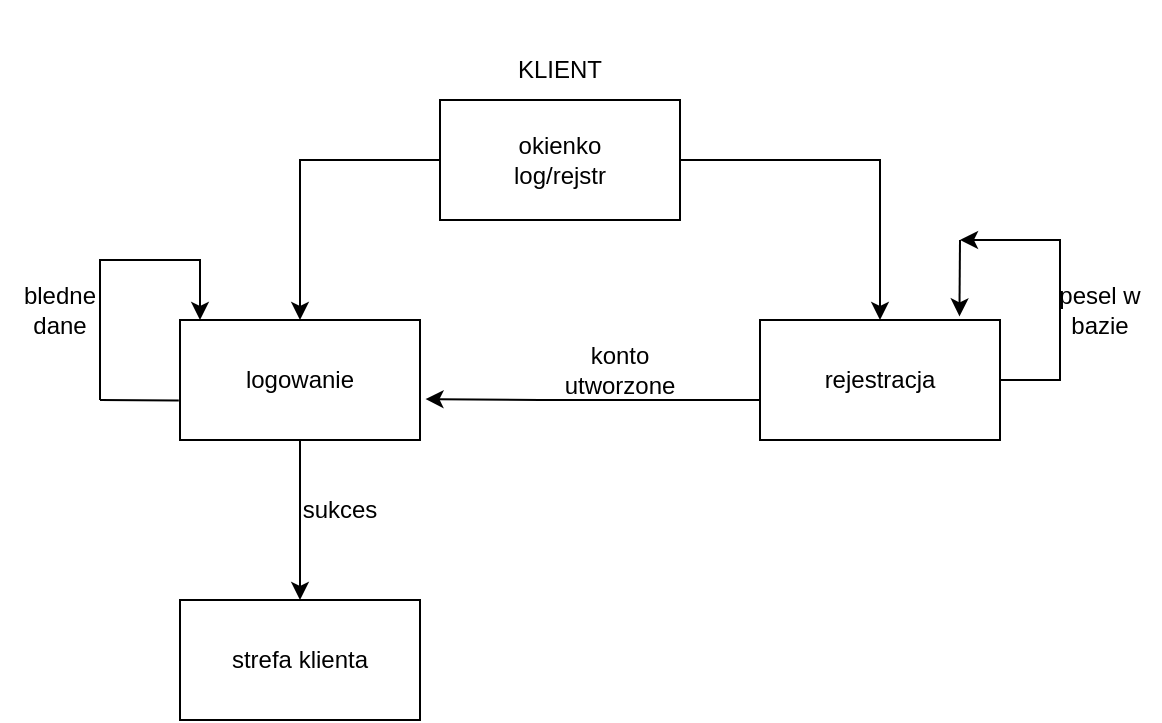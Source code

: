 <mxfile version="18.0.6" type="device"><diagram id="OmO4Auauxo8grcfhnlp8" name="Strona-1"><mxGraphModel dx="981" dy="597" grid="1" gridSize="10" guides="1" tooltips="1" connect="1" arrows="1" fold="1" page="1" pageScale="1" pageWidth="827" pageHeight="1169" math="0" shadow="0"><root><mxCell id="0"/><mxCell id="1" parent="0"/><mxCell id="2CqNy-KYa1pJRW3RWY4R-1" value="KLIENT&lt;br&gt;" style="text;html=1;strokeColor=none;fillColor=none;align=center;verticalAlign=middle;whiteSpace=wrap;rounded=0;" vertex="1" parent="1"><mxGeometry x="340" width="120" height="70" as="geometry"/></mxCell><mxCell id="2CqNy-KYa1pJRW3RWY4R-2" value="okienko&lt;br&gt;log/rejstr" style="rounded=0;whiteSpace=wrap;html=1;" vertex="1" parent="1"><mxGeometry x="340" y="50" width="120" height="60" as="geometry"/></mxCell><mxCell id="2CqNy-KYa1pJRW3RWY4R-3" value="" style="edgeStyle=segmentEdgeStyle;endArrow=classic;html=1;rounded=0;exitX=0;exitY=0.5;exitDx=0;exitDy=0;" edge="1" parent="1" source="2CqNy-KYa1pJRW3RWY4R-2"><mxGeometry width="50" height="50" relative="1" as="geometry"><mxPoint x="260" y="120" as="sourcePoint"/><mxPoint x="270" y="160" as="targetPoint"/></mxGeometry></mxCell><mxCell id="2CqNy-KYa1pJRW3RWY4R-4" value="" style="edgeStyle=segmentEdgeStyle;endArrow=classic;html=1;rounded=0;exitX=1;exitY=0.5;exitDx=0;exitDy=0;" edge="1" parent="1" source="2CqNy-KYa1pJRW3RWY4R-2"><mxGeometry width="50" height="50" relative="1" as="geometry"><mxPoint x="540" y="150" as="sourcePoint"/><mxPoint x="560" y="160" as="targetPoint"/><Array as="points"><mxPoint x="560" y="80"/><mxPoint x="560" y="160"/></Array></mxGeometry></mxCell><mxCell id="2CqNy-KYa1pJRW3RWY4R-5" value="rejestracja" style="rounded=0;whiteSpace=wrap;html=1;" vertex="1" parent="1"><mxGeometry x="500" y="160" width="120" height="60" as="geometry"/></mxCell><mxCell id="2CqNy-KYa1pJRW3RWY4R-6" value="logowanie" style="rounded=0;whiteSpace=wrap;html=1;" vertex="1" parent="1"><mxGeometry x="210" y="160" width="120" height="60" as="geometry"/></mxCell><mxCell id="2CqNy-KYa1pJRW3RWY4R-7" value="" style="endArrow=classic;html=1;rounded=0;exitX=0.5;exitY=1;exitDx=0;exitDy=0;" edge="1" parent="1" source="2CqNy-KYa1pJRW3RWY4R-6"><mxGeometry width="50" height="50" relative="1" as="geometry"><mxPoint x="-90" y="230" as="sourcePoint"/><mxPoint x="270" y="300" as="targetPoint"/></mxGeometry></mxCell><mxCell id="2CqNy-KYa1pJRW3RWY4R-10" value="" style="edgeStyle=elbowEdgeStyle;elbow=vertical;endArrow=classic;html=1;rounded=0;" edge="1" parent="1"><mxGeometry width="50" height="50" relative="1" as="geometry"><mxPoint x="170" y="200" as="sourcePoint"/><mxPoint x="220" y="160" as="targetPoint"/><Array as="points"><mxPoint x="200" y="130"/></Array></mxGeometry></mxCell><mxCell id="2CqNy-KYa1pJRW3RWY4R-11" value="" style="endArrow=none;html=1;rounded=0;entryX=-0.005;entryY=0.671;entryDx=0;entryDy=0;entryPerimeter=0;" edge="1" parent="1" target="2CqNy-KYa1pJRW3RWY4R-6"><mxGeometry width="50" height="50" relative="1" as="geometry"><mxPoint x="170" y="200" as="sourcePoint"/><mxPoint x="430" y="260" as="targetPoint"/></mxGeometry></mxCell><mxCell id="2CqNy-KYa1pJRW3RWY4R-12" value="bledne dane" style="text;html=1;strokeColor=none;fillColor=none;align=center;verticalAlign=middle;whiteSpace=wrap;rounded=0;" vertex="1" parent="1"><mxGeometry x="120" y="140" width="60" height="30" as="geometry"/></mxCell><mxCell id="2CqNy-KYa1pJRW3RWY4R-13" value="sukces" style="text;html=1;strokeColor=none;fillColor=none;align=center;verticalAlign=middle;whiteSpace=wrap;rounded=0;" vertex="1" parent="1"><mxGeometry x="260" y="240" width="60" height="30" as="geometry"/></mxCell><mxCell id="2CqNy-KYa1pJRW3RWY4R-14" value="strefa klienta" style="rounded=0;whiteSpace=wrap;html=1;" vertex="1" parent="1"><mxGeometry x="210" y="300" width="120" height="60" as="geometry"/></mxCell><mxCell id="2CqNy-KYa1pJRW3RWY4R-15" value="" style="edgeStyle=elbowEdgeStyle;elbow=horizontal;endArrow=classic;html=1;rounded=0;exitX=1;exitY=0.5;exitDx=0;exitDy=0;" edge="1" parent="1" source="2CqNy-KYa1pJRW3RWY4R-5"><mxGeometry width="50" height="50" relative="1" as="geometry"><mxPoint x="670" y="180" as="sourcePoint"/><mxPoint x="600" y="120" as="targetPoint"/><Array as="points"><mxPoint x="650" y="150"/></Array></mxGeometry></mxCell><mxCell id="2CqNy-KYa1pJRW3RWY4R-16" value="" style="endArrow=classic;html=1;rounded=0;entryX=0.831;entryY=-0.03;entryDx=0;entryDy=0;entryPerimeter=0;" edge="1" parent="1" target="2CqNy-KYa1pJRW3RWY4R-5"><mxGeometry width="50" height="50" relative="1" as="geometry"><mxPoint x="600" y="120" as="sourcePoint"/><mxPoint x="640" y="120" as="targetPoint"/></mxGeometry></mxCell><mxCell id="2CqNy-KYa1pJRW3RWY4R-17" value="pesel w bazie" style="text;html=1;strokeColor=none;fillColor=none;align=center;verticalAlign=middle;whiteSpace=wrap;rounded=0;" vertex="1" parent="1"><mxGeometry x="640" y="140" width="60" height="30" as="geometry"/></mxCell><mxCell id="2CqNy-KYa1pJRW3RWY4R-18" value="" style="edgeStyle=segmentEdgeStyle;endArrow=classic;html=1;rounded=0;exitX=0;exitY=0.666;exitDx=0;exitDy=0;exitPerimeter=0;entryX=1.023;entryY=0.659;entryDx=0;entryDy=0;entryPerimeter=0;" edge="1" parent="1" source="2CqNy-KYa1pJRW3RWY4R-5" target="2CqNy-KYa1pJRW3RWY4R-6"><mxGeometry width="50" height="50" relative="1" as="geometry"><mxPoint x="410" y="200" as="sourcePoint"/><mxPoint x="390" y="180" as="targetPoint"/><Array as="points"><mxPoint x="390" y="200"/></Array></mxGeometry></mxCell><mxCell id="2CqNy-KYa1pJRW3RWY4R-19" value="konto utworzone" style="text;html=1;strokeColor=none;fillColor=none;align=center;verticalAlign=middle;whiteSpace=wrap;rounded=0;" vertex="1" parent="1"><mxGeometry x="400" y="170" width="60" height="30" as="geometry"/></mxCell></root></mxGraphModel></diagram></mxfile>
